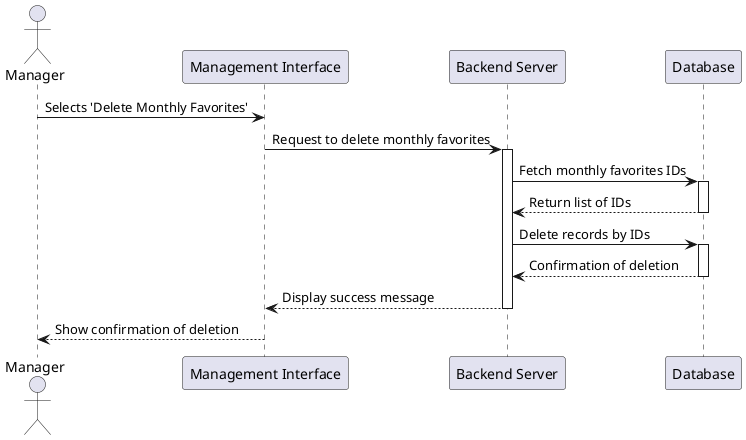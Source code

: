 @startuml
actor Manager as manager
participant "Management Interface" as managementUI
participant "Backend Server" as server
participant "Database" as db

manager -> managementUI : Selects 'Delete Monthly Favorites'
managementUI -> server : Request to delete monthly favorites
activate server

server -> db : Fetch monthly favorites IDs
activate db
db --> server : Return list of IDs
deactivate db

server -> db : Delete records by IDs
activate db
db --> server : Confirmation of deletion
deactivate db

server --> managementUI : Display success message
deactivate server
managementUI --> manager : Show confirmation of deletion

@enduml